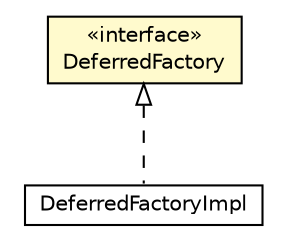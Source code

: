#!/usr/local/bin/dot
#
# Class diagram 
# Generated by UMLGraph version R5_6-24-gf6e263 (http://www.umlgraph.org/)
#

digraph G {
	edge [fontname="Helvetica",fontsize=10,labelfontname="Helvetica",labelfontsize=10];
	node [fontname="Helvetica",fontsize=10,shape=plaintext];
	nodesep=0.25;
	ranksep=0.5;
	// io.reinert.requestor.DeferredFactory
	c6376 [label=<<table title="io.reinert.requestor.DeferredFactory" border="0" cellborder="1" cellspacing="0" cellpadding="2" port="p" bgcolor="lemonChiffon" href="./DeferredFactory.html">
		<tr><td><table border="0" cellspacing="0" cellpadding="1">
<tr><td align="center" balign="center"> &#171;interface&#187; </td></tr>
<tr><td align="center" balign="center"> DeferredFactory </td></tr>
		</table></td></tr>
		</table>>, URL="./DeferredFactory.html", fontname="Helvetica", fontcolor="black", fontsize=10.0];
	// io.reinert.requestor.impl.gdeferred.DeferredFactoryImpl
	c6500 [label=<<table title="io.reinert.requestor.impl.gdeferred.DeferredFactoryImpl" border="0" cellborder="1" cellspacing="0" cellpadding="2" port="p" href="./impl/gdeferred/DeferredFactoryImpl.html">
		<tr><td><table border="0" cellspacing="0" cellpadding="1">
<tr><td align="center" balign="center"> DeferredFactoryImpl </td></tr>
		</table></td></tr>
		</table>>, URL="./impl/gdeferred/DeferredFactoryImpl.html", fontname="Helvetica", fontcolor="black", fontsize=10.0];
	//io.reinert.requestor.impl.gdeferred.DeferredFactoryImpl implements io.reinert.requestor.DeferredFactory
	c6376:p -> c6500:p [dir=back,arrowtail=empty,style=dashed];
}

